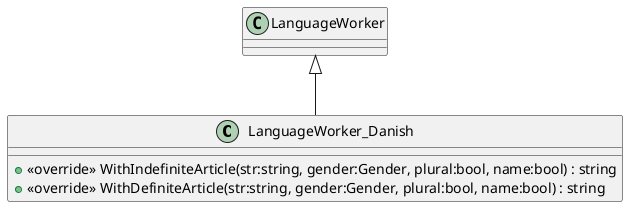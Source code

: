 @startuml
class LanguageWorker_Danish {
    + <<override>> WithIndefiniteArticle(str:string, gender:Gender, plural:bool, name:bool) : string
    + <<override>> WithDefiniteArticle(str:string, gender:Gender, plural:bool, name:bool) : string
}
LanguageWorker <|-- LanguageWorker_Danish
@enduml
